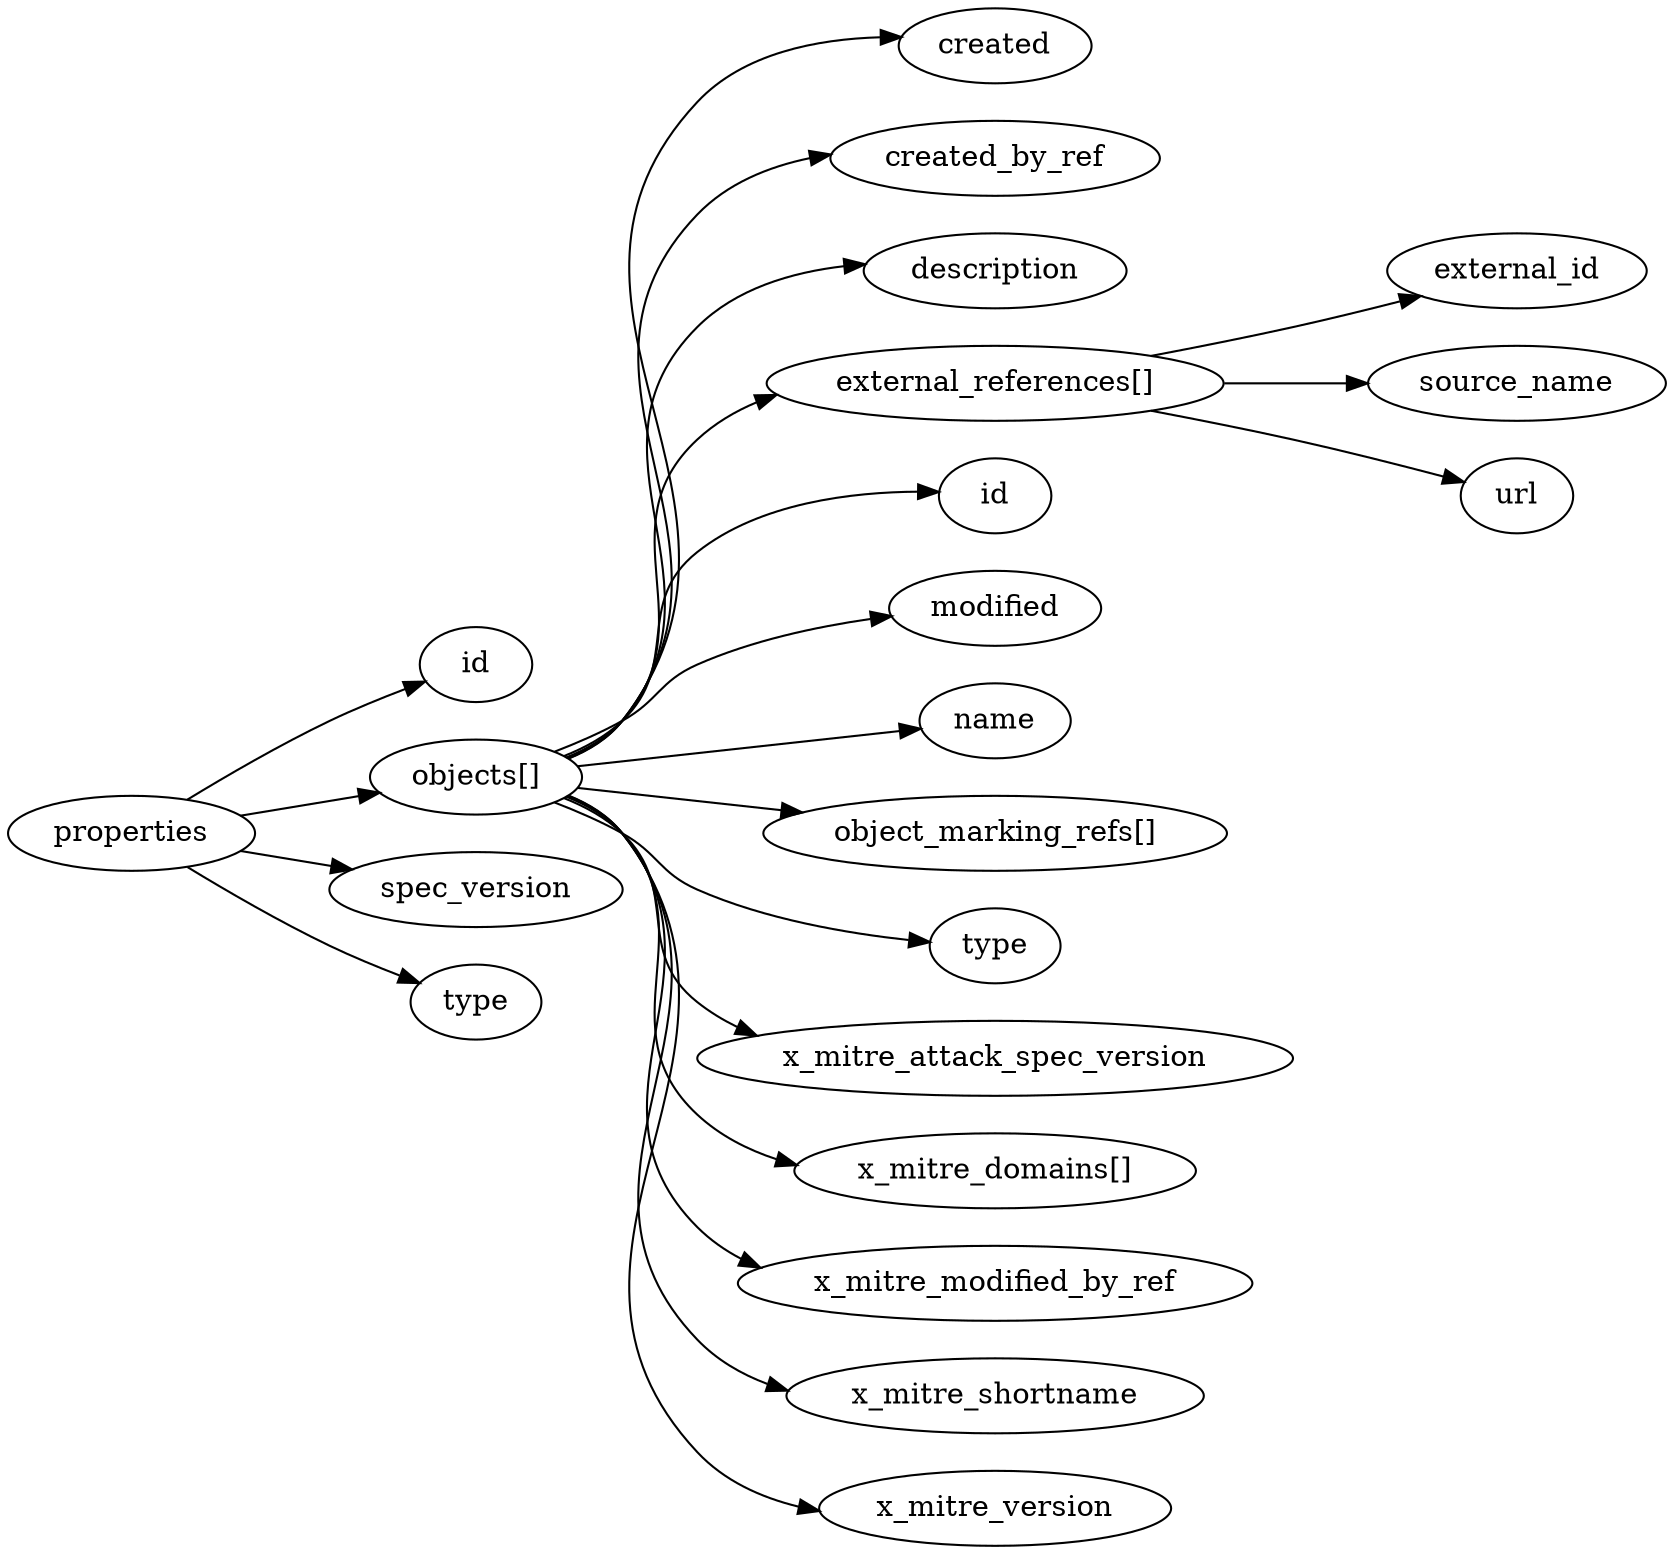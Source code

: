 digraph {
    graph [rankdir=LR]
    "id" [label="id"]
    "objects" [label="objects[]"]
    "objects.created" [label="created"]
    "objects.created_by_ref" [label="created_by_ref"]
    "objects.description" [label="description"]
    "objects.external_references" [label="external_references[]"]
    "objects.external_references.external_id" [label="external_id"]
    "objects.external_references.source_name" [label="source_name"]
    "objects.external_references.url" [label="url"]
    "objects.id" [label="id"]
    "objects.modified" [label="modified"]
    "objects.name" [label="name"]
    "objects.object_marking_refs" [label="object_marking_refs[]"]
    "objects.type" [label="type"]
    "objects.x_mitre_attack_spec_version" [label="x_mitre_attack_spec_version"]
    "objects.x_mitre_domains" [label="x_mitre_domains[]"]
    "objects.x_mitre_modified_by_ref" [label="x_mitre_modified_by_ref"]
    "objects.x_mitre_shortname" [label="x_mitre_shortname"]
    "objects.x_mitre_version" [label="x_mitre_version"]
    "spec_version" [label="spec_version"]
    "type" [label="type"]
    "properties" -> "type"
    "properties" -> "id"
    "properties" -> "spec_version"
    "properties" -> "objects"
    "objects" -> "objects.x_mitre_domains"
    "objects" -> "objects.object_marking_refs"
    "objects" -> "objects.id"
    "objects" -> "objects.type"
    "objects" -> "objects.created"
    "objects" -> "objects.created_by_ref"
    "objects" -> "objects.external_references"
    "objects" -> "objects.modified"
    "objects" -> "objects.name"
    "objects" -> "objects.description"
    "objects" -> "objects.x_mitre_version"
    "objects" -> "objects.x_mitre_attack_spec_version"
    "objects" -> "objects.x_mitre_modified_by_ref"
    "objects" -> "objects.x_mitre_shortname"
    "objects.external_references" -> "objects.external_references.external_id"
    "objects.external_references" -> "objects.external_references.url"
    "objects.external_references" -> "objects.external_references.source_name"
}